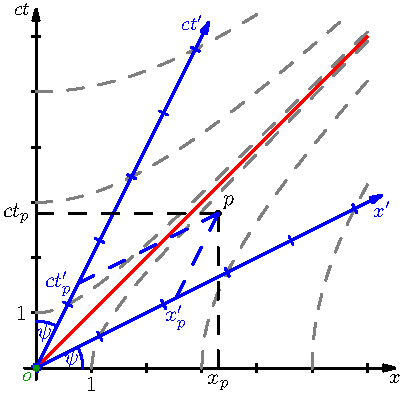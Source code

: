 // +++++++++++++++++++++++++++++++++++++++++++++++++++++++++
//  File:    minkowski.asy
//  Author:  Thomas Mueller, University of Stuttgart, VISUS
//
// +++++++++++++++++++++++++++++++++++++++++++++++++++++++++

import graph;
import geometry;
defaultpen(fontsize(10pt)+linewidth(1));

size(2.8inch);

// ++++++++++++++++++++++++++++++++++++++++++++++++++++++++

real beta = 0.5;
real gam  = 1.0/sqrt(1-beta*beta);
real psi  = atan(beta);
real h = 1.0;
int  NSticks = 6;
real ts = 0.08;

real cs = 6.5;
real lw = 1;
real lwS = 1;


pair P = (3.3,2.8);
pair o = (0.0,0.0);

pen op = rgb(0,0.6,0.0);

// ++++++++++++++++++++++++++++++++++++++++++++++++++++++++

pair lorentzTrafo( pair q ) {
    real x  = q.x;
    real ct = q.y;
    return gam*(x-beta*ct,ct-beta*x);
}

real hb1(real x) {
    return sqrt(h^2+x^2);
}

real hb2(real x) {
    return sqrt(x^2-h^2);
}

draw(line((-0.2,0),false,(cs,0),false),linewidth(lw),Arrow(2mm));
draw(line((0,-0.2),false,(0,cs),false),linewidth(lw),Arrow(2mm));
label("$x$",(cs,0),align=S);
label("$ct$",(0,cs),align=W);


for(int i=0; i<=6; ++i) {
  draw(line((i,-ts),false,(i,ts),false));
}
for(int i=0; i<=6; ++i) {
  draw(line((-ts,i),false,(ts,i),false));
}

label("\small $1$",align=S,(1,-0.05));
label("\small $1$",align=W,(-0.05,1));

h = 1.0;
draw(graph(hb1,0,6,n=100),gray+dashed);
h = 2.0;
//draw(graph(hb1,0,6,n=100),gray+dashed);
h = 3.0;
draw(graph(hb1,0,5.5,n=100),gray+dashed);
h = 4.0;
//draw(graph(hb1,0,5,n=100),gray+dashed);
h = 5.0;
draw(graph(hb1,0,4,n=100),gray+dashed);

h = 1.0;
draw(graph(hb2,1,6,n=100),gray+dashed);
h = 2.0;
//draw(graph(hb2,2,6,n=100),gray+dashed);
h = 3.0;
draw(graph(hb2,3,6,n=100),gray+dashed);
h = 4.0;
//draw(graph(hb2,4,6,n=100),gray+dashed);
h = 5.0;
draw(graph(hb2,5,6,n=100),gray+dashed);

draw((0,0)--(6,6),red);

// System S'
draw((0,0)--(cs+0.5)*(cos(psi),sin(psi)),linewidth(lwS)+blue,Arrow(2mm));
draw((0,0)--(cs+0.5)*(sin(psi),cos(psi)),linewidth(lwS)+blue,Arrow(2mm));
label("$x'$",(cs+0.5)*(cos(psi),sin(psi)),align=S,blue);
label("$ct'$",(cs+0.5)*(sin(psi),cos(psi)),align=W,blue);

for(int i=0; i<NSticks; ++i) {
    real ct = gam*beta*i;
    real x  = gam*i;
    pair p1 = (x,ct) - ts*(-sin(psi),cos(psi));
    pair p2 = (x,ct) + ts*(-sin(psi),cos(psi));
    draw(p1--p2,linewidth(lwS)+blue);
    pair p3 = (ct,x) - ts*(cos(psi),-sin(psi));
    pair p4 = (ct,x) + ts*(cos(psi),-sin(psi));
    draw(p3--p4,linewidth(lwS)+blue);
    //dot((x,ct),3bp+black);
}
//label("$\tiny 1$",align=S,(gam,gam*beta),blue);
//label("$\tiny 1$",align=W,(gam*beta,gam),blue);


draw((P.x,0)--P,linewidth(lw)+black+dashed);
draw((0,P.y)--P,linewidth(lw)+black+dashed);
dot(P,3bp+black);
label("\small $p$",P,align=NE);
label("\small $x_p$",(P.x,0),align=S);
label("\small $ct_p$",(0,P.y),align=W);

pair Ps = lorentzTrafo(P);
draw(Ps.x*gam*(1,beta)--P,linewidth(lwS)+blue+dashed);
draw(Ps.y*gam*(beta,1)--P,linewidth(lwS)+blue+dashed);
label("\small $x'_p$",Ps.x*gam*(1,beta),align=S,blue);
label("\small $ct'_p$",Ps.y*gam*(beta,1),align=W,blue);

draw(arc((0,0),0.85,0,psi/pi*180),linewidth(lwS)+blue);
label("\small $\psi$",(0.65,0.17),blue);
draw(arc((0,0),0.85,90-psi/pi*180,90),linewidth(lwS)+blue);
label("\small $\psi$",(0.15,0.65),blue);

dot(o,3bp+op);
label("$o$",o,align=SW,op);
